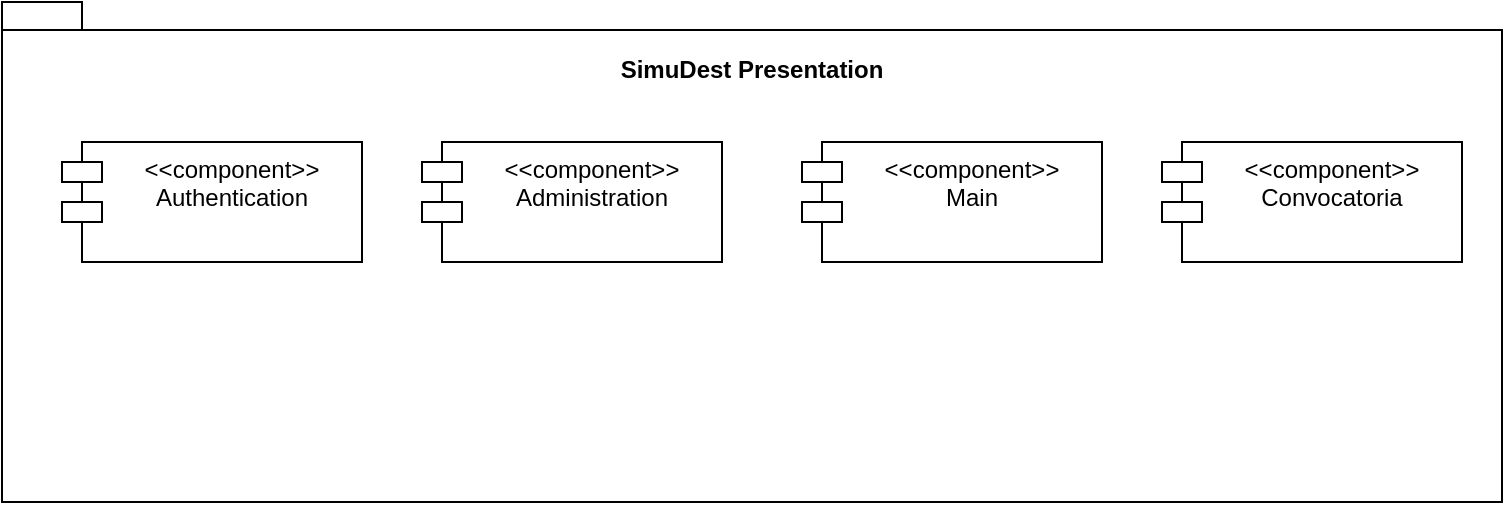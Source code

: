 <mxfile version="17.1.2" type="github">
  <diagram id="RnFnm8cI24RUhIHQ4RaV" name="Page-1">
    <mxGraphModel dx="1422" dy="752" grid="1" gridSize="10" guides="1" tooltips="1" connect="1" arrows="1" fold="1" page="1" pageScale="1" pageWidth="827" pageHeight="1169" math="0" shadow="0">
      <root>
        <mxCell id="0" />
        <mxCell id="1" parent="0" />
        <mxCell id="sUBBfoWSyGXVU3_cliYD-1" value="&lt;div&gt;&lt;br&gt;&lt;/div&gt;&lt;div&gt;&lt;br&gt;&lt;/div&gt;" style="shape=folder;fontStyle=1;spacingTop=10;tabWidth=40;tabHeight=14;tabPosition=left;html=1;" vertex="1" parent="1">
          <mxGeometry x="40" y="40" width="750" height="250" as="geometry" />
        </mxCell>
        <mxCell id="sUBBfoWSyGXVU3_cliYD-2" value="&lt;&lt;component&gt;&gt;&#xa;Authentication&#xa;" style="shape=module;align=left;spacingLeft=20;align=center;verticalAlign=top;" vertex="1" parent="1">
          <mxGeometry x="70" y="110" width="150" height="60" as="geometry" />
        </mxCell>
        <mxCell id="sUBBfoWSyGXVU3_cliYD-3" value="SimuDest Presentation" style="text;align=center;fontStyle=1;verticalAlign=middle;spacingLeft=3;spacingRight=3;strokeColor=none;rotatable=0;points=[[0,0.5],[1,0.5]];portConstraint=eastwest;" vertex="1" parent="1">
          <mxGeometry x="375" y="60" width="80" height="26" as="geometry" />
        </mxCell>
        <mxCell id="sUBBfoWSyGXVU3_cliYD-5" value="&lt;&lt;component&gt;&gt;&#xa;Administration&#xa;" style="shape=module;align=left;spacingLeft=20;align=center;verticalAlign=top;" vertex="1" parent="1">
          <mxGeometry x="250" y="110" width="150" height="60" as="geometry" />
        </mxCell>
        <mxCell id="sUBBfoWSyGXVU3_cliYD-6" value="&lt;&lt;component&gt;&gt;&#xa;Main&#xa;" style="shape=module;align=left;spacingLeft=20;align=center;verticalAlign=top;" vertex="1" parent="1">
          <mxGeometry x="440" y="110" width="150" height="60" as="geometry" />
        </mxCell>
        <mxCell id="sUBBfoWSyGXVU3_cliYD-7" value="&lt;&lt;component&gt;&gt;&#xa;Convocatoria&#xa;" style="shape=module;align=left;spacingLeft=20;align=center;verticalAlign=top;" vertex="1" parent="1">
          <mxGeometry x="620" y="110" width="150" height="60" as="geometry" />
        </mxCell>
      </root>
    </mxGraphModel>
  </diagram>
</mxfile>
